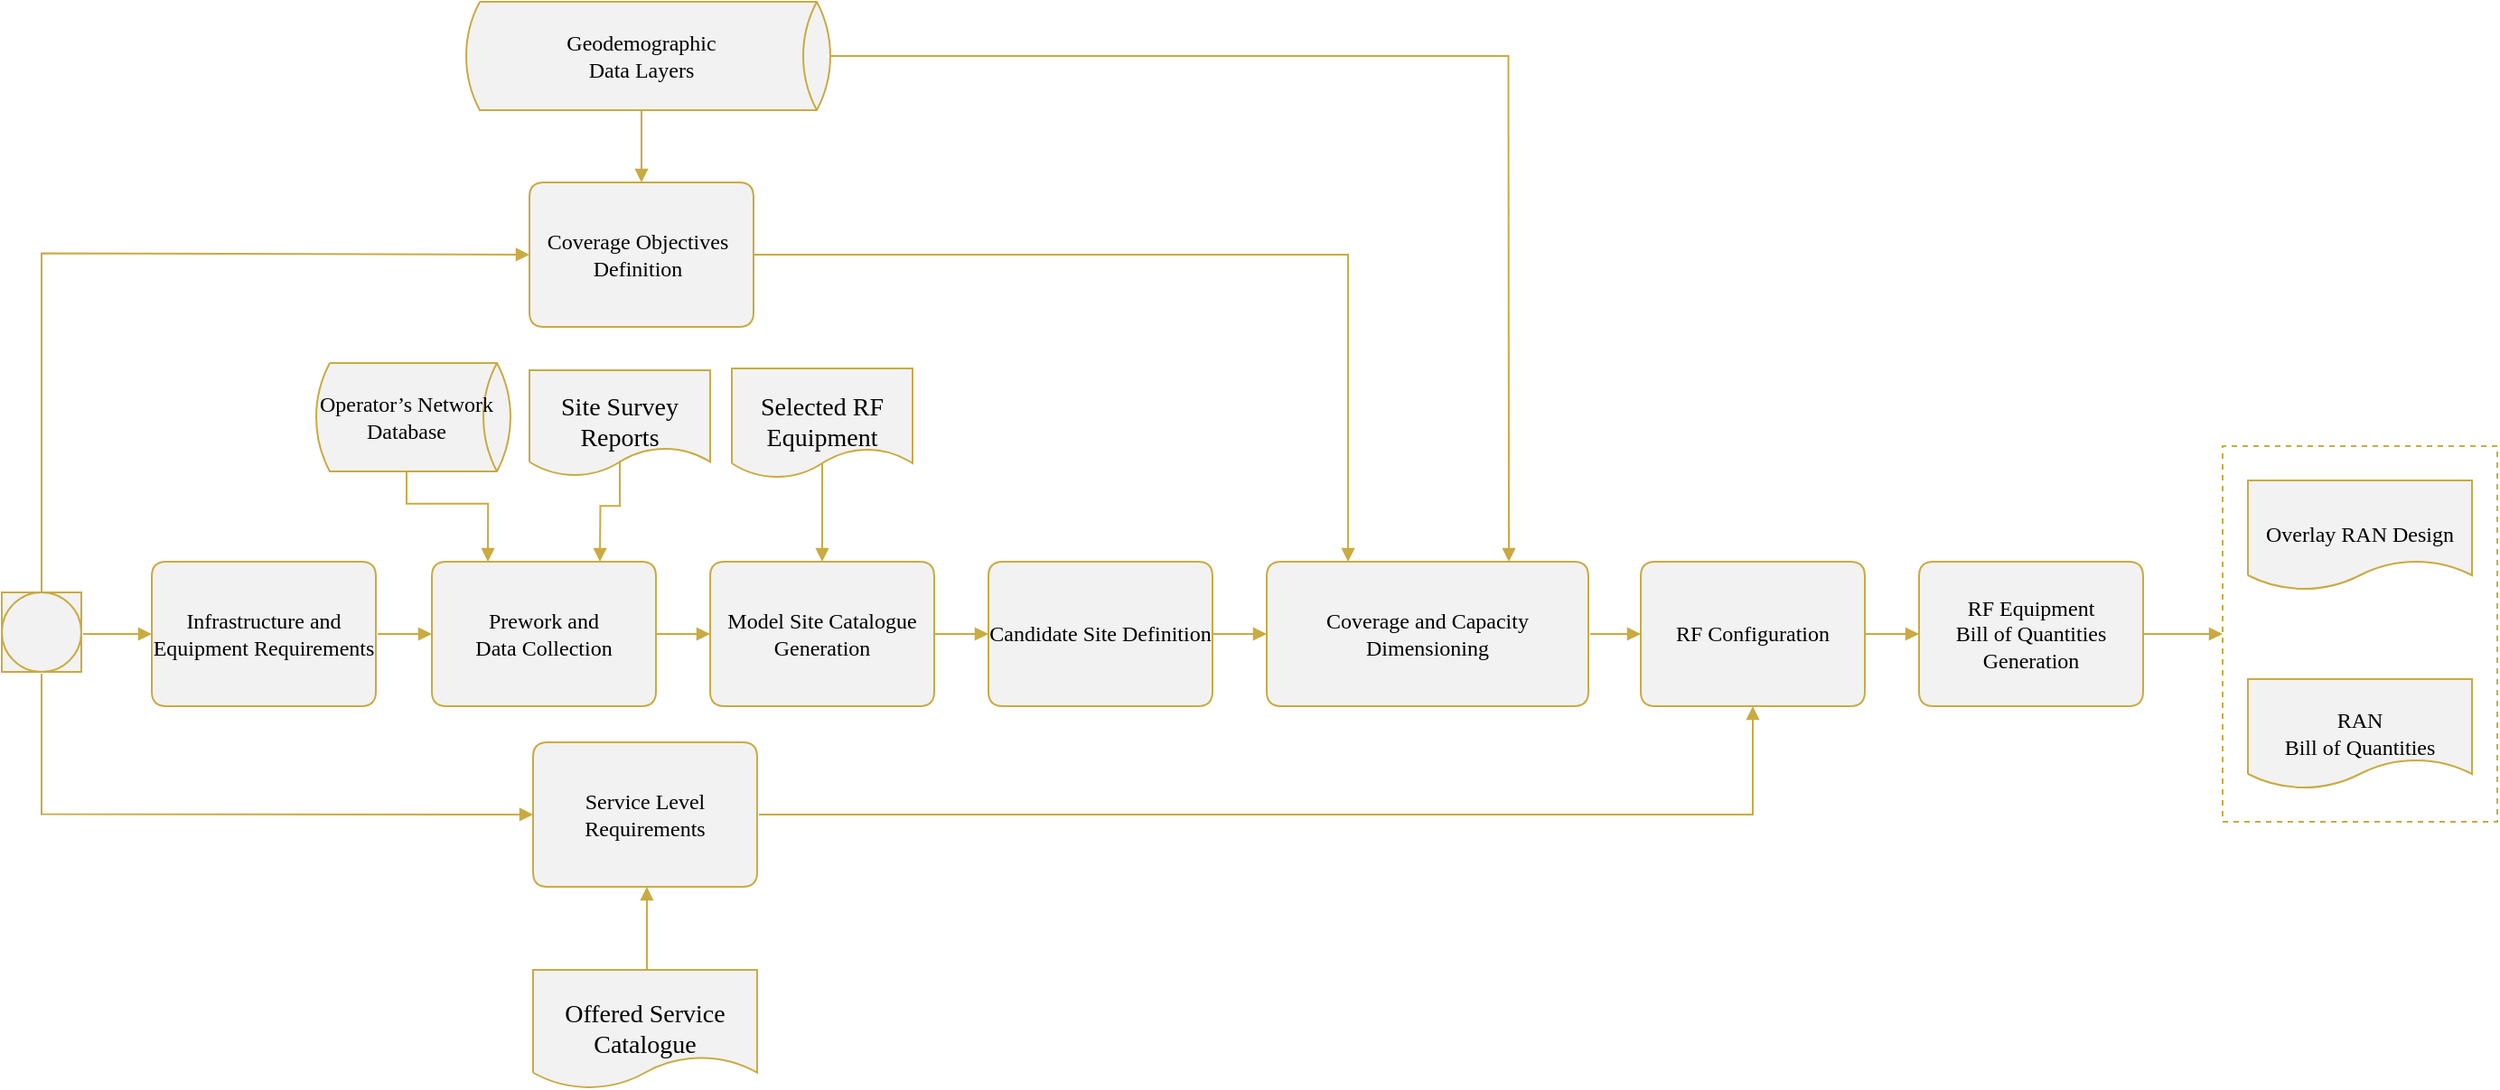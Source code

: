 <mxfile version="13.4.2" type="device"><diagram id="WgcROyJMNsUdeJs57pX5" name="Page-1"><mxGraphModel dx="1410" dy="890" grid="1" gridSize="10" guides="1" tooltips="1" connect="1" arrows="1" fold="1" page="1" pageScale="1" pageWidth="827" pageHeight="1169" math="0" shadow="0"><root><mxCell id="0"/><mxCell id="1" parent="0"/><mxCell id="naqRGSVnfgDursWJ2qcs-52" style="vsdxID=819;fillColor=#F2F2F2;gradientColor=none;strokeColor=#C9AB42;spacingTop=-1;spacingBottom=-1;spacingLeft=-1;spacingRight=-1;labelBackgroundColor=none;rounded=1;html=1;whiteSpace=wrap;" vertex="1" parent="1"><mxGeometry x="1437" y="560" width="124" height="80" as="geometry"/></mxCell><mxCell id="naqRGSVnfgDursWJ2qcs-53" style="vsdxID=820;fillColor=#F2F2F2;gradientColor=none;shape=stencil(nZFLDsIwDERP4y0KyQKxLuUCnCAihliEpEpL+ZyetANS6YJFs7JnXmxpTKZqvW2YtGq7nC58F9d5MjvSWqLnLF2pyNRkqlPKfM7pFh36xhZSq1Fhhz/rgdbK5uNBXgxts9r+PjAYck39sPwBVMF6foYp9HugQeIE/ZqL4D/oQnC2vhRjPAhOQkC6U38eZ5FwClO/AQ==);strokeColor=#C9AB42;spacingTop=-1;spacingBottom=-1;spacingLeft=-1;spacingRight=-1;labelBackgroundColor=none;rounded=1;html=1;whiteSpace=wrap;" vertex="1" parent="naqRGSVnfgDursWJ2qcs-52"><mxGeometry width="124" height="80" as="geometry"/></mxCell><mxCell id="naqRGSVnfgDursWJ2qcs-54" value="&lt;font style=&quot;font-size:12px;font-family:Verdana;color:#000000;direction:ltr;letter-spacing:0px;line-height:120%;opacity:1&quot;&gt;Service Level Requirements&lt;br/&gt;&lt;/font&gt;" style="text;vsdxID=819;fillColor=#F2F2F2;gradientColor=none;strokeColor=#C9AB42;spacingTop=-1;spacingBottom=-1;spacingLeft=-1;spacingRight=-1;labelBackgroundColor=none;rounded=1;html=1;whiteSpace=wrap;verticalAlign=middle;align=center;;html=1;" vertex="1" parent="naqRGSVnfgDursWJ2qcs-52"><mxGeometry y="40" width="124.16" as="geometry"/></mxCell><mxCell id="naqRGSVnfgDursWJ2qcs-55" style="vsdxID=865;fillColor=#F2F2F2;gradientColor=none;strokeColor=#C9AB42;spacingTop=-1;spacingBottom=-1;spacingLeft=-1;spacingRight=-1;labelBackgroundColor=none;rounded=1;html=1;whiteSpace=wrap;" vertex="1" parent="1"><mxGeometry x="1435" y="250" width="124" height="80" as="geometry"/></mxCell><mxCell id="naqRGSVnfgDursWJ2qcs-56" style="vsdxID=866;fillColor=#F2F2F2;gradientColor=none;shape=stencil(nZFLDsIwDERP4y0KyQKxLuUCnCAihliEpEpL+ZyetANS6YJFs7JnXmxpTKZqvW2YtGq7nC58F9d5MjvSWqLnLF2pyNRkqlPKfM7pFh36xhZSq1Fhhz/rgdbK5uNBXgxts9r+PjAYck39sPwBVMF6foYp9HugQeIE/ZqL4D/oQnC2vhRjPAhOQkC6U38eZ5FwClO/AQ==);strokeColor=#C9AB42;spacingTop=-1;spacingBottom=-1;spacingLeft=-1;spacingRight=-1;labelBackgroundColor=none;rounded=1;html=1;whiteSpace=wrap;" vertex="1" parent="naqRGSVnfgDursWJ2qcs-55"><mxGeometry width="124" height="80" as="geometry"/></mxCell><mxCell id="naqRGSVnfgDursWJ2qcs-57" value="&lt;font style=&quot;font-size:12px;font-family:Verdana;color:#000000;direction:ltr;letter-spacing:0px;line-height:120%;opacity:1&quot;&gt;Coverage Objectives Definition&lt;br/&gt;&lt;/font&gt;" style="text;vsdxID=865;fillColor=#F2F2F2;gradientColor=none;strokeColor=#C9AB42;spacingTop=-1;spacingBottom=-1;spacingLeft=-1;spacingRight=-1;labelBackgroundColor=none;rounded=1;html=1;whiteSpace=wrap;verticalAlign=middle;align=center;;html=1;" vertex="1" parent="naqRGSVnfgDursWJ2qcs-55"><mxGeometry x="-2.08" y="40" width="124.16" as="geometry"/></mxCell><mxCell id="naqRGSVnfgDursWJ2qcs-58" style="vsdxID=888;fillColor=#F2F2F2;gradientColor=none;strokeColor=#C9AB42;spacingTop=-1;spacingBottom=-1;spacingLeft=-1;spacingRight=-1;labelBackgroundColor=none;rounded=1;html=1;whiteSpace=wrap;" vertex="1" parent="1"><mxGeometry x="1535" y="460" width="124" height="80" as="geometry"/></mxCell><mxCell id="naqRGSVnfgDursWJ2qcs-59" style="vsdxID=889;fillColor=#F2F2F2;gradientColor=none;shape=stencil(nZFLDsIwDERP4y0KyQKxLuUCnCAihliEpEpL+ZyetANS6YJFs7JnXmxpTKZqvW2YtGq7nC58F9d5MjvSWqLnLF2pyNRkqlPKfM7pFh36xhZSq1Fhhz/rgdbK5uNBXgxts9r+PjAYck39sPwBVMF6foYp9HugQeIE/ZqL4D/oQnC2vhRjPAhOQkC6U38eZ5FwClO/AQ==);strokeColor=#C9AB42;spacingTop=-1;spacingBottom=-1;spacingLeft=-1;spacingRight=-1;labelBackgroundColor=none;rounded=1;html=1;whiteSpace=wrap;" vertex="1" parent="naqRGSVnfgDursWJ2qcs-58"><mxGeometry width="124" height="80" as="geometry"/></mxCell><mxCell id="naqRGSVnfgDursWJ2qcs-60" value="&lt;font style=&quot;font-size:12px;font-family:Verdana;color:#000000;direction:ltr;letter-spacing:0px;line-height:120%;opacity:1&quot;&gt;Model Site Catalogue Generation&lt;br/&gt;&lt;/font&gt;" style="text;vsdxID=888;fillColor=#F2F2F2;gradientColor=none;strokeColor=#C9AB42;spacingTop=-1;spacingBottom=-1;spacingLeft=-1;spacingRight=-1;labelBackgroundColor=none;rounded=1;html=1;whiteSpace=wrap;verticalAlign=middle;align=center;;html=1;" vertex="1" parent="naqRGSVnfgDursWJ2qcs-58"><mxGeometry y="40" width="124.16" as="geometry"/></mxCell><mxCell id="naqRGSVnfgDursWJ2qcs-61" style="vsdxID=957;fillColor=#F2F2F2;gradientColor=none;strokeColor=#C9AB42;spacingTop=-1;spacingBottom=-1;spacingLeft=-1;spacingRight=-1;labelBackgroundColor=none;rounded=0;html=1;whiteSpace=wrap;" vertex="1" parent="1"><mxGeometry x="1143" y="477" width="44" height="44" as="geometry"/></mxCell><mxCell id="naqRGSVnfgDursWJ2qcs-62" style="vsdxID=958;fillColor=#F2F2F2;gradientColor=none;shape=stencil(vVHLDsIgEPwajiQI6RfU+h8bu22JCGRB2/69kG1iazx58DazM/vIjjBtmiCi0CplCjecbZ8nYc5Ca+snJJsLEqYTph0C4Ujh4XvmEaqzont41gkL96naodXKrGF6YSfQtUi0OXXDVlqPfJNP6usotUhYbJIUMmQb/GGrAxpRljVycDBuc1hKM2LclX8/7H9nFfB+82Cd45T2+mcspcSRmu4F);strokeColor=#C9AB42;spacingTop=-1;spacingBottom=-1;spacingLeft=-1;spacingRight=-1;labelBackgroundColor=none;rounded=0;html=1;whiteSpace=wrap;" vertex="1" parent="naqRGSVnfgDursWJ2qcs-61"><mxGeometry width="44" height="44" as="geometry"/></mxCell><mxCell id="naqRGSVnfgDursWJ2qcs-63" style="vsdxID=975;fillColor=#F2F2F2;gradientColor=none;strokeColor=#C9AB42;spacingTop=-1;spacingBottom=-1;spacingLeft=-1;spacingRight=-1;labelBackgroundColor=none;rounded=1;html=1;whiteSpace=wrap;" vertex="1" parent="1"><mxGeometry x="2050" y="460" width="124" height="80" as="geometry"/></mxCell><mxCell id="naqRGSVnfgDursWJ2qcs-64" style="vsdxID=976;fillColor=#F2F2F2;gradientColor=none;shape=stencil(nZFLDsIwDERP4y0KyQKxLuUCnCAihliEpEpL+ZyetANS6YJFs7JnXmxpTKZqvW2YtGq7nC58F9d5MjvSWqLnLF2pyNRkqlPKfM7pFh36xhZSq1Fhhz/rgdbK5uNBXgxts9r+PjAYck39sPwBVMF6foYp9HugQeIE/ZqL4D/oQnC2vhRjPAhOQkC6U38eZ5FwClO/AQ==);strokeColor=#C9AB42;spacingTop=-1;spacingBottom=-1;spacingLeft=-1;spacingRight=-1;labelBackgroundColor=none;rounded=1;html=1;whiteSpace=wrap;" vertex="1" parent="naqRGSVnfgDursWJ2qcs-63"><mxGeometry width="124" height="80" as="geometry"/></mxCell><mxCell id="naqRGSVnfgDursWJ2qcs-65" value="&lt;font style=&quot;font-size:12px;font-family:Verdana;color:#000000;direction:ltr;letter-spacing:0px;line-height:120%;opacity:1&quot;&gt;RF Configuration&lt;br/&gt;&lt;/font&gt;" style="text;vsdxID=975;fillColor=#F2F2F2;gradientColor=none;strokeColor=#C9AB42;spacingTop=-1;spacingBottom=-1;spacingLeft=-1;spacingRight=-1;labelBackgroundColor=none;rounded=1;html=1;whiteSpace=wrap;verticalAlign=middle;align=center;;html=1;" vertex="1" parent="naqRGSVnfgDursWJ2qcs-63"><mxGeometry y="40" width="124.16" as="geometry"/></mxCell><mxCell id="naqRGSVnfgDursWJ2qcs-66" value="&lt;font style=&quot;font-size:12px;font-family:Verdana;color:#000000;direction:ltr;letter-spacing:0px;line-height:120%;opacity:1&quot;&gt;Geodemographic &lt;br/&gt;Data Layers&lt;br/&gt;&lt;/font&gt;" style="verticalAlign=middle;align=center;vsdxID=1000;fillColor=#F2F2F2;gradientColor=none;shape=stencil(1VNLEoIwDD1NlzClVcS1nwt4go4E6FgpU6qCp7eQgQG0SxZ2lby8JnlpSvihLkQFhNHaGn2Dl0xtQfiRMCbLAoy0ziL8RPgh0wZyox9lin4lHJPRHoEU70Qdm1Fhrhf5BsR24X5+kINJ7vrZFW+QysMkxmiLAO29M3KVLCfciFI/1TXQtTakZWHCkWza4XYcsi1inoSj3wSikXVgtBVW6nJajiphcghcuSBTIp+F6hdANYEjv5Yv3UNtr5zNDznxTI5nlquocUa/DbgnUilcpjG+wqr83fNT78AWw3LG8qs5CL8pP30A);strokeColor=#C9AB42;spacingTop=-1;spacingBottom=-1;spacingLeft=-1;spacingRight=-1;labelBackgroundColor=none;rounded=1;html=1;whiteSpace=wrap;" vertex="1" parent="1"><mxGeometry x="1400" y="150" width="194" height="60" as="geometry"/></mxCell><mxCell id="naqRGSVnfgDursWJ2qcs-67" style="vsdxID=1003;fillColor=#F2F2F2;gradientColor=none;strokeColor=#C9AB42;spacingTop=-1;spacingBottom=-1;spacingLeft=-1;spacingRight=-1;labelBackgroundColor=none;rounded=1;html=1;whiteSpace=wrap;" vertex="1" parent="1"><mxGeometry x="2204" y="460" width="124" height="80" as="geometry"/></mxCell><mxCell id="naqRGSVnfgDursWJ2qcs-68" style="vsdxID=1004;fillColor=#F2F2F2;gradientColor=none;shape=stencil(nZFLDsIwDERP4y0KyQKxLuUCnCAihliEpEpL+ZyetANS6YJFs7JnXmxpTKZqvW2YtGq7nC58F9d5MjvSWqLnLF2pyNRkqlPKfM7pFh36xhZSq1Fhhz/rgdbK5uNBXgxts9r+PjAYck39sPwBVMF6foYp9HugQeIE/ZqL4D/oQnC2vhRjPAhOQkC6U38eZ5FwClO/AQ==);strokeColor=#C9AB42;spacingTop=-1;spacingBottom=-1;spacingLeft=-1;spacingRight=-1;labelBackgroundColor=none;rounded=1;html=1;whiteSpace=wrap;" vertex="1" parent="naqRGSVnfgDursWJ2qcs-67"><mxGeometry width="124" height="80" as="geometry"/></mxCell><mxCell id="naqRGSVnfgDursWJ2qcs-69" value="&lt;font style=&quot;font-size:12px;font-family:Verdana;color:#000000;direction:ltr;letter-spacing:0px;line-height:120%;opacity:1&quot;&gt;RF Equipment &lt;br/&gt;Bill of Quantities Generation&lt;br/&gt;&lt;/font&gt;" style="text;vsdxID=1003;fillColor=#F2F2F2;gradientColor=none;strokeColor=#C9AB42;spacingTop=-1;spacingBottom=-1;spacingLeft=-1;spacingRight=-1;labelBackgroundColor=none;rounded=1;html=1;whiteSpace=wrap;verticalAlign=middle;align=center;;html=1;" vertex="1" parent="naqRGSVnfgDursWJ2qcs-67"><mxGeometry y="40" width="124.16" as="geometry"/></mxCell><mxCell id="naqRGSVnfgDursWJ2qcs-70" value="&lt;font style=&quot;font-size:14px;font-family:Verdana;color:#000000;direction:ltr;letter-spacing:0px;line-height:120%;opacity:1&quot;&gt;Offered Service Catalogue&lt;br/&gt;&lt;/font&gt;" style="verticalAlign=middle;align=center;vsdxID=1030;fillColor=#F2F2F2;gradientColor=none;shape=stencil(tZJNDoIwEIVP0yWktCKyVryAJ2hkgMZKSVsFPb2FwQQwbEjsavrmm7/kEX60lWiAMGqd0TdoZe4qwk+EMVlXYKTzEeEZ4cdCGyiNftQ5/hvhSUYHBXKsiXqaUWGuF/kG1JIwnT9ksMldP/vhHaIUUy/8HZIwHoQzskrWqyxdByO6GV1u4O/qLx7pOAopQ96MBWkS7vYofaGVjrQLRCdtYLQTTup6dpQSpoTATwsKJcpZyrYAzY+8fb8/rxdN1/PBYBq0k1QKPTfNL03mJTQozz4=);strokeColor=#C9AB42;spacingTop=-1;spacingBottom=-1;spacingLeft=-1;spacingRight=-1;labelBackgroundColor=none;rounded=1;html=1;whiteSpace=wrap;" vertex="1" parent="1"><mxGeometry x="1437" y="686" width="124" height="65" as="geometry"/></mxCell><mxCell id="naqRGSVnfgDursWJ2qcs-71" value="&lt;font style=&quot;font-size:14px;font-family:Verdana;color:#000000;direction:ltr;letter-spacing:0px;line-height:120%;opacity:1&quot;&gt;Selected RF Equipment&lt;br/&gt;&lt;/font&gt;" style="verticalAlign=middle;align=center;vsdxID=1032;fillColor=#F2F2F2;gradientColor=none;shape=stencil(tZJNDoIwEIVP0yWktCC6RryAJ2hkgMZKSVsFPb2FYQEYNiR2NX3zzV/yCM9sLVogjFpn9B06Wbia8DNhTDY1GOl8RHhOeFZqA5XRz6bAfys8yeioQIE10UAzKsztKj+AWhqelg8ZbPLQr2F4jyjF1Bt/xzRMRuGCrJLNJku3wYjuRtcb+LuGiyc6TsKYIW+mgjQJD9N9E5RsdKR9IHppA6OdcFI3i6OUMBUEflpQKlEtUrYDaH/k/fv9eb1ovp4PRtOgnaRS6Ll5fm0yL6FBef4F);strokeColor=#C9AB42;spacingTop=-1;spacingBottom=-1;spacingLeft=-1;spacingRight=-1;labelBackgroundColor=none;rounded=1;html=1;whiteSpace=wrap;" vertex="1" parent="1"><mxGeometry x="1547" y="353" width="100" height="60" as="geometry"/></mxCell><mxCell id="naqRGSVnfgDursWJ2qcs-72" style="vsdxID=1040;fillColor=#F2F2F2;gradientColor=none;strokeColor=#C9AB42;spacingTop=-1;spacingBottom=-1;spacingLeft=-1;spacingRight=-1;labelBackgroundColor=none;rounded=1;html=1;whiteSpace=wrap;" vertex="1" parent="1"><mxGeometry x="1226" y="460" width="124" height="80" as="geometry"/></mxCell><mxCell id="naqRGSVnfgDursWJ2qcs-73" style="vsdxID=1041;fillColor=#F2F2F2;gradientColor=none;shape=stencil(nZFLDsIwDERP4y0KyQKxLuUCnCAihliEpEpL+ZyetANS6YJFs7JnXmxpTKZqvW2YtGq7nC58F9d5MjvSWqLnLF2pyNRkqlPKfM7pFh36xhZSq1Fhhz/rgdbK5uNBXgxts9r+PjAYck39sPwBVMF6foYp9HugQeIE/ZqL4D/oQnC2vhRjPAhOQkC6U38eZ5FwClO/AQ==);strokeColor=#C9AB42;spacingTop=-1;spacingBottom=-1;spacingLeft=-1;spacingRight=-1;labelBackgroundColor=none;rounded=1;html=1;whiteSpace=wrap;" vertex="1" parent="naqRGSVnfgDursWJ2qcs-72"><mxGeometry width="124" height="80" as="geometry"/></mxCell><mxCell id="naqRGSVnfgDursWJ2qcs-74" value="&lt;font style=&quot;font-size:12px;font-family:Verdana;color:#000000;direction:ltr;letter-spacing:0px;line-height:120%;opacity:1&quot;&gt;Infrastructure and Equipment Requirements&lt;br/&gt;&lt;/font&gt;" style="text;vsdxID=1040;fillColor=#F2F2F2;gradientColor=none;strokeColor=#C9AB42;spacingTop=-1;spacingBottom=-1;spacingLeft=-1;spacingRight=-1;labelBackgroundColor=none;rounded=1;html=1;whiteSpace=wrap;verticalAlign=middle;align=center;;html=1;" vertex="1" parent="naqRGSVnfgDursWJ2qcs-72"><mxGeometry y="40" width="124.16" as="geometry"/></mxCell><mxCell id="naqRGSVnfgDursWJ2qcs-75" style="vsdxID=1063;fillColor=#F2F2F2;gradientColor=none;strokeColor=#C9AB42;spacingTop=-1;spacingBottom=-1;spacingLeft=-1;spacingRight=-1;labelBackgroundColor=none;rounded=1;html=1;whiteSpace=wrap;" vertex="1" parent="1"><mxGeometry x="1381" y="460" width="124" height="80" as="geometry"/></mxCell><mxCell id="naqRGSVnfgDursWJ2qcs-76" style="vsdxID=1064;fillColor=#F2F2F2;gradientColor=none;shape=stencil(nZFLDsIwDERP4y0KyQKxLuUCnCAihliEpEpL+ZyetANS6YJFs7JnXmxpTKZqvW2YtGq7nC58F9d5MjvSWqLnLF2pyNRkqlPKfM7pFh36xhZSq1Fhhz/rgdbK5uNBXgxts9r+PjAYck39sPwBVMF6foYp9HugQeIE/ZqL4D/oQnC2vhRjPAhOQkC6U38eZ5FwClO/AQ==);strokeColor=#C9AB42;spacingTop=-1;spacingBottom=-1;spacingLeft=-1;spacingRight=-1;labelBackgroundColor=none;rounded=1;html=1;whiteSpace=wrap;" vertex="1" parent="naqRGSVnfgDursWJ2qcs-75"><mxGeometry width="124" height="80" as="geometry"/></mxCell><mxCell id="naqRGSVnfgDursWJ2qcs-77" value="&lt;font style=&quot;font-size:12px;font-family:Verdana;color:#000000;direction:ltr;letter-spacing:0px;line-height:120%;opacity:1&quot;&gt;Prework and &lt;br/&gt;Data Collection&lt;br/&gt;&lt;/font&gt;" style="text;vsdxID=1063;fillColor=#F2F2F2;gradientColor=none;strokeColor=#C9AB42;spacingTop=-1;spacingBottom=-1;spacingLeft=-1;spacingRight=-1;labelBackgroundColor=none;rounded=1;html=1;whiteSpace=wrap;verticalAlign=middle;align=center;;html=1;" vertex="1" parent="naqRGSVnfgDursWJ2qcs-75"><mxGeometry y="40" width="124.16" as="geometry"/></mxCell><mxCell id="naqRGSVnfgDursWJ2qcs-78" value="&lt;font style=&quot;font-size:12px;font-family:Verdana;color:#000000;direction:ltr;letter-spacing:0px;line-height:120%;opacity:1&quot;&gt;Operator’s Network Database&lt;br/&gt;&lt;/font&gt;" style="verticalAlign=middle;align=center;vsdxID=1086;fillColor=#F2F2F2;gradientColor=none;shape=stencil(1VNBDoIwEHxNj5DSRohn1A/4gkYWaKyUlCrg6y0sECBy8MBBTruz053OsiU8rnJRAmG0skbfoZaJzQk/EcZkkYOR1kWEnwmPU20gM/pZJJiXwjEZ7RFI8EzQsRkV5naVb0As8o/LDznY5KFfnXgzUg9YbDGnfXZBqpLFjBpQuk11+t3NBmrI/Wjoa9rxdOizAdtoOOWNJxpZeUZbYaUu5nJUCZOB5+S8VIlsUapqgHIGB9te1rZH6Z/chAs33ye5ixcX9KuASyKVwk2a6jvsyd/9fLo5sNWwXLB+Zw7CN8rPHw==);strokeColor=#C9AB42;spacingTop=-1;spacingBottom=-1;spacingLeft=-1;spacingRight=-1;labelBackgroundColor=none;rounded=1;html=1;whiteSpace=wrap;" vertex="1" parent="1"><mxGeometry x="1317" y="350" width="100" height="60" as="geometry"/></mxCell><mxCell id="naqRGSVnfgDursWJ2qcs-79" value="&lt;font style=&quot;font-size:14px;font-family:Verdana;color:#000000;direction:ltr;letter-spacing:0px;line-height:120%;opacity:1&quot;&gt;Site Survey Reports&lt;br/&gt;&lt;/font&gt;" style="verticalAlign=middle;align=center;vsdxID=1088;fillColor=#F2F2F2;gradientColor=none;shape=stencil(tZJNDoIwEIVP0yWktCK4VryAJ2hkgMZKSVsFPb2FwQQwbEjsavrmm7/kEX60lWiAMGqd0TdoZe4qwk+EMVlXYKTzEeEZ4cdCGyiNftQ5/hvhSUYHBXKsiXqaUWGuF/kG1JLwMH/IYJO7fvbDO0Qppl74S5MwHoQzskrWqyxdByO6GV1u4O/qLx7p3T6MU+TNt2CsH4l4pR3tAtFJGxjthJO6nl2khCkh8KOCQolylrItQPMjb1zuz7tF0918MNgFjSSVQrdN80t7eQmtybMP);strokeColor=#C9AB42;spacingTop=-1;spacingBottom=-1;spacingLeft=-1;spacingRight=-1;labelBackgroundColor=none;rounded=1;html=1;whiteSpace=wrap;" vertex="1" parent="1"><mxGeometry x="1435" y="354" width="100" height="58" as="geometry"/></mxCell><mxCell id="naqRGSVnfgDursWJ2qcs-80" style="vsdxID=1094;fillColor=#F2F2F2;gradientColor=none;strokeColor=#C9AB42;spacingTop=-1;spacingBottom=-1;spacingLeft=-1;spacingRight=-1;labelBackgroundColor=none;rounded=1;html=1;whiteSpace=wrap;" vertex="1" parent="1"><mxGeometry x="1689" y="460" width="124" height="80" as="geometry"/></mxCell><mxCell id="naqRGSVnfgDursWJ2qcs-81" style="vsdxID=1095;fillColor=#F2F2F2;gradientColor=none;shape=stencil(nZFLDsIwDERP4y0KyQKxLuUCnCAihliEpEpL+ZyetANS6YJFs7JnXmxpTKZqvW2YtGq7nC58F9d5MjvSWqLnLF2pyNRkqlPKfM7pFh36xhZSq1Fhhz/rgdbK5uNBXgxts9r+PjAYck39sPwBVMF6foYp9HugQeIE/ZqL4D/oQnC2vhRjPAhOQkC6U38eZ5FwClO/AQ==);strokeColor=#C9AB42;spacingTop=-1;spacingBottom=-1;spacingLeft=-1;spacingRight=-1;labelBackgroundColor=none;rounded=1;html=1;whiteSpace=wrap;" vertex="1" parent="naqRGSVnfgDursWJ2qcs-80"><mxGeometry width="124" height="80" as="geometry"/></mxCell><mxCell id="naqRGSVnfgDursWJ2qcs-82" value="&lt;font style=&quot;font-size:12px;font-family:Verdana;color:#000000;direction:ltr;letter-spacing:0px;line-height:120%;opacity:1&quot;&gt;Candidate Site Definition&lt;br/&gt;&lt;/font&gt;" style="text;vsdxID=1094;fillColor=#F2F2F2;gradientColor=none;strokeColor=#C9AB42;spacingTop=-1;spacingBottom=-1;spacingLeft=-1;spacingRight=-1;labelBackgroundColor=none;rounded=1;html=1;whiteSpace=wrap;verticalAlign=middle;align=center;;html=1;" vertex="1" parent="naqRGSVnfgDursWJ2qcs-80"><mxGeometry y="40" width="124.16" as="geometry"/></mxCell><mxCell id="naqRGSVnfgDursWJ2qcs-83" style="vsdxID=1121;fillColor=none;gradientColor=none;shape=stencil(nZBLDoAgDERP0z3SIyjew0SURgSD+Lu9kMZoXLhwN9O+tukAlrNpJg1SzDH4QW/URgNYgZTkjA4UkwJUgGXng+6DX1zLfmoymdXo17xh5zmRJ6Q42BWCfc2oJfdAr+Yv+AP9Cb7OJ3H/2JG1HNGz/84klThPVCc=);dashed=1;labelBackgroundColor=none;rounded=0;html=1;whiteSpace=wrap;strokeColor=#C9AB42;" vertex="1" parent="1"><mxGeometry x="2372" y="396" width="152" height="208" as="geometry"/></mxCell><mxCell id="naqRGSVnfgDursWJ2qcs-84" value="&lt;font style=&quot;font-size:12px;font-family:Verdana;color:#000000;direction:ltr;letter-spacing:0px;line-height:120%;opacity:1&quot;&gt;Overlay RAN Design&lt;br/&gt;&lt;/font&gt;" style="verticalAlign=middle;align=center;vsdxID=1122;fillColor=#F2F2F2;gradientColor=none;shape=stencil(tZJLDoIwEIZP0yWkDwm6Rr2AJ2hkgMZKSVsFPb2FwQQwbEjsavrPN6/kJyJzlWyAcOq8NTdoVe4rIo6Ec1VXYJUPEREnIrLCWCitedQ5/hsZSE4HBXKsYT3NqbTXi3oDaml8mD9ksMndPPvhHaIUUy/87dM4GYQzslrVqyxdBxndjC43CHf1F490sotTTFM7FjAmYoHSF1rpSLtIdspF1njplalnR2lpS4jCtKjQspylXAvQ/Mjb9/vzemy6XggG06CdlNbouWl+abIgoUHF6QM=);strokeColor=#C9AB42;spacingTop=-1;spacingBottom=-1;spacingLeft=-1;spacingRight=-1;labelBackgroundColor=none;rounded=1;html=1;whiteSpace=wrap;" vertex="1" parent="1"><mxGeometry x="2386" y="415" width="124" height="60" as="geometry"/></mxCell><mxCell id="naqRGSVnfgDursWJ2qcs-85" value="&lt;font style=&quot;font-size:12px;font-family:Verdana;color:#000000;direction:ltr;letter-spacing:0px;line-height:120%;opacity:1&quot;&gt;RAN &lt;br/&gt;Bill of Quantities&lt;br/&gt;&lt;/font&gt;" style="verticalAlign=middle;align=center;vsdxID=1123;fillColor=#F2F2F2;gradientColor=none;shape=stencil(tZJLDoIwEIZP0yWkDwm6Rr2AJ2hkgMZKSVsFPb2FwQQwbEjsavrPN6/kJyJzlWyAcOq8NTdoVe4rIo6Ec1VXYJUPEREnIrLCWCitedQ5/hsZSE4HBXKsYT3NqbTXi3oDaml8mD9ksMndPPvhHaIUUy/87dM4GYQzslrVqyxdBxndjC43CHf1F490sotTTFM7FjAmYoHSF1rpSLtIdspF1njplalnR2lpS4jCtKjQspylXAvQ/Mjb9/vzemy6XggG06CdlNbouWl+abIgoUHF6QM=);strokeColor=#C9AB42;spacingTop=-1;spacingBottom=-1;spacingLeft=-1;spacingRight=-1;labelBackgroundColor=none;rounded=1;html=1;whiteSpace=wrap;" vertex="1" parent="1"><mxGeometry x="2386" y="525" width="124" height="60" as="geometry"/></mxCell><mxCell id="naqRGSVnfgDursWJ2qcs-86" style="vsdxID=1126;fillColor=#F2F2F2;gradientColor=none;strokeColor=#C9AB42;spacingTop=-1;spacingBottom=-1;spacingLeft=-1;spacingRight=-1;labelBackgroundColor=none;rounded=1;html=1;whiteSpace=wrap;" vertex="1" parent="1"><mxGeometry x="1843" y="460" width="178" height="80" as="geometry"/></mxCell><mxCell id="naqRGSVnfgDursWJ2qcs-87" style="vsdxID=1127;fillColor=#F2F2F2;gradientColor=none;shape=stencil(nZFLDsIwDERP4y0KyQKxLuUCnCAihliEpEpL+ZyetANS6YJFs7JnXmxpTKZqvW2YtGq7nC58F9d5MjvSWqLnLF2pyNRkqlPKfM7pFh36xhZSq1Fhhz/rgdbK5uNBXgxts9r+PjAYck39sPwBVMF6foYp9HugQeIE/ZqL4D/oQnC2vhRjPAhOQkC6U38eZ5FwClO/AQ==);strokeColor=#C9AB42;spacingTop=-1;spacingBottom=-1;spacingLeft=-1;spacingRight=-1;labelBackgroundColor=none;rounded=1;html=1;whiteSpace=wrap;" vertex="1" parent="naqRGSVnfgDursWJ2qcs-86"><mxGeometry width="178" height="80" as="geometry"/></mxCell><mxCell id="naqRGSVnfgDursWJ2qcs-88" value="&lt;font style=&quot;font-size:12px;font-family:Verdana;color:#000000;direction:ltr;letter-spacing:0px;line-height:120%;opacity:1&quot;&gt;Coverage and Capacity Dimensioning&lt;br/&gt;&lt;/font&gt;" style="text;vsdxID=1126;fillColor=#F2F2F2;gradientColor=none;strokeColor=#C9AB42;spacingTop=-1;spacingBottom=-1;spacingLeft=-1;spacingRight=-1;labelBackgroundColor=none;rounded=1;html=1;whiteSpace=wrap;verticalAlign=middle;align=center;;html=1;" vertex="1" parent="naqRGSVnfgDursWJ2qcs-86"><mxGeometry y="40" width="178.42" as="geometry"/></mxCell><mxCell id="naqRGSVnfgDursWJ2qcs-89" style="vsdxID=1150;edgeStyle=none;startArrow=none;endArrow=block;startSize=5;endSize=5;strokeColor=#C9AB42;spacingTop=0;spacingBottom=0;spacingLeft=0;spacingRight=0;verticalAlign=middle;html=1;labelBackgroundColor=#ffffff;rounded=0;exitX=1.036;exitY=0.5;exitDx=0;exitDy=0;exitPerimeter=0;entryX=0.753;entryY=0;entryDx=0;entryDy=0;entryPerimeter=0;fillColor=#F2F2F2;" edge="1" parent="1" source="naqRGSVnfgDursWJ2qcs-66" target="naqRGSVnfgDursWJ2qcs-86"><mxGeometry relative="1" as="geometry"><mxPoint x="-1" as="offset"/><Array as="points"><mxPoint x="1976.74" y="180"/></Array></mxGeometry></mxCell><mxCell id="naqRGSVnfgDursWJ2qcs-90" style="vsdxID=1149;edgeStyle=none;startArrow=none;endArrow=block;startSize=5;endSize=5;strokeColor=#C9AB42;spacingTop=0;spacingBottom=0;spacingLeft=0;spacingRight=0;verticalAlign=middle;html=1;labelBackgroundColor=#ffffff;rounded=0;exitX=1;exitY=0.5;exitDx=0;exitDy=0;exitPerimeter=0;entryX=0;entryY=0.5;entryDx=0;entryDy=0;entryPerimeter=0;fillColor=#F2F2F2;" edge="1" parent="1" source="naqRGSVnfgDursWJ2qcs-80" target="naqRGSVnfgDursWJ2qcs-86"><mxGeometry relative="1" as="geometry"><mxPoint as="offset"/><Array as="points"/></mxGeometry></mxCell><mxCell id="naqRGSVnfgDursWJ2qcs-91" style="vsdxID=1124;edgeStyle=none;startArrow=none;endArrow=block;startSize=5;endSize=5;strokeColor=#C9AB42;spacingTop=0;spacingBottom=0;spacingLeft=0;spacingRight=0;verticalAlign=middle;html=1;labelBackgroundColor=#ffffff;rounded=0;exitX=1;exitY=0.5;exitDx=0;exitDy=0;exitPerimeter=0;entryX=0;entryY=0.5;entryDx=0;entryDy=0;entryPerimeter=0;fillColor=#F2F2F2;" edge="1" parent="1" source="naqRGSVnfgDursWJ2qcs-67" target="naqRGSVnfgDursWJ2qcs-83"><mxGeometry relative="1" as="geometry"><mxPoint x="-1" as="offset"/><Array as="points"/></mxGeometry></mxCell><mxCell id="naqRGSVnfgDursWJ2qcs-92" style="vsdxID=1120;edgeStyle=none;startArrow=none;endArrow=block;startSize=5;endSize=5;strokeColor=#C9AB42;spacingTop=0;spacingBottom=0;spacingLeft=0;spacingRight=0;verticalAlign=middle;html=1;labelBackgroundColor=#ffffff;rounded=0;exitX=1;exitY=0.5;exitDx=0;exitDy=0;exitPerimeter=0;entryX=0;entryY=0.5;entryDx=0;entryDy=0;entryPerimeter=0;fillColor=#F2F2F2;" edge="1" parent="1" source="naqRGSVnfgDursWJ2qcs-63" target="naqRGSVnfgDursWJ2qcs-67"><mxGeometry relative="1" as="geometry"><mxPoint as="offset"/><Array as="points"/></mxGeometry></mxCell><mxCell id="naqRGSVnfgDursWJ2qcs-93" style="vsdxID=1119;edgeStyle=none;startArrow=none;endArrow=block;startSize=5;endSize=5;strokeColor=#C9AB42;spacingTop=0;spacingBottom=0;spacingLeft=0;spacingRight=0;verticalAlign=middle;html=1;labelBackgroundColor=#ffffff;rounded=0;exitX=1;exitY=0.5;exitDx=0;exitDy=0;exitPerimeter=0;entryX=0.253;entryY=0;entryDx=0;entryDy=0;entryPerimeter=0;fillColor=#F2F2F2;" edge="1" parent="1" source="naqRGSVnfgDursWJ2qcs-55" target="naqRGSVnfgDursWJ2qcs-86"><mxGeometry relative="1" as="geometry"><mxPoint x="-1" as="offset"/><Array as="points"><mxPoint x="1888.03" y="290"/></Array></mxGeometry></mxCell><mxCell id="naqRGSVnfgDursWJ2qcs-94" style="vsdxID=1118;edgeStyle=none;startArrow=none;endArrow=block;startSize=5;endSize=5;strokeColor=#C9AB42;spacingTop=0;spacingBottom=0;spacingLeft=0;spacingRight=0;verticalAlign=middle;html=1;labelBackgroundColor=#ffffff;rounded=0;exitX=1.006;exitY=0.5;exitDx=0;exitDy=0;exitPerimeter=0;entryX=0;entryY=0.5;entryDx=0;entryDy=0;entryPerimeter=0;fillColor=#F2F2F2;" edge="1" parent="1" source="naqRGSVnfgDursWJ2qcs-86" target="naqRGSVnfgDursWJ2qcs-63"><mxGeometry relative="1" as="geometry"><mxPoint as="offset"/><Array as="points"/></mxGeometry></mxCell><mxCell id="naqRGSVnfgDursWJ2qcs-95" style="vsdxID=1117;edgeStyle=none;startArrow=none;endArrow=block;startSize=5;endSize=5;strokeColor=#C9AB42;spacingTop=0;spacingBottom=0;spacingLeft=0;spacingRight=0;verticalAlign=middle;html=1;labelBackgroundColor=#ffffff;rounded=0;exitX=1;exitY=0.5;exitDx=0;exitDy=0;exitPerimeter=0;entryX=0;entryY=0.5;entryDx=0;entryDy=0;entryPerimeter=0;fillColor=#F2F2F2;" edge="1" parent="1" source="naqRGSVnfgDursWJ2qcs-58" target="naqRGSVnfgDursWJ2qcs-80"><mxGeometry relative="1" as="geometry"><mxPoint as="offset"/><Array as="points"/></mxGeometry></mxCell><mxCell id="naqRGSVnfgDursWJ2qcs-96" style="vsdxID=1093;edgeStyle=none;startArrow=none;endArrow=block;startSize=5;endSize=5;strokeColor=#C9AB42;spacingTop=0;spacingBottom=0;spacingLeft=0;spacingRight=0;verticalAlign=middle;html=1;labelBackgroundColor=#ffffff;rounded=0;exitX=1;exitY=0.5;exitDx=0;exitDy=0;exitPerimeter=0;entryX=0;entryY=0.5;entryDx=0;entryDy=0;entryPerimeter=0;fillColor=#F2F2F2;" edge="1" parent="1" source="naqRGSVnfgDursWJ2qcs-75" target="naqRGSVnfgDursWJ2qcs-58"><mxGeometry relative="1" as="geometry"><mxPoint as="offset"/><Array as="points"/></mxGeometry></mxCell><mxCell id="naqRGSVnfgDursWJ2qcs-97" style="vsdxID=1092;edgeStyle=none;startArrow=none;endArrow=block;startSize=5;endSize=5;strokeColor=#C9AB42;spacingTop=0;spacingBottom=0;spacingLeft=0;spacingRight=0;verticalAlign=middle;html=1;labelBackgroundColor=#ffffff;rounded=0;exitX=1.008;exitY=0.5;exitDx=0;exitDy=0;exitPerimeter=0;entryX=0;entryY=0.5;entryDx=0;entryDy=0;entryPerimeter=0;fillColor=#F2F2F2;" edge="1" parent="1" source="naqRGSVnfgDursWJ2qcs-72" target="naqRGSVnfgDursWJ2qcs-75"><mxGeometry relative="1" as="geometry"><mxPoint as="offset"/><Array as="points"/></mxGeometry></mxCell><mxCell id="naqRGSVnfgDursWJ2qcs-98" style="vsdxID=1091;edgeStyle=none;startArrow=none;endArrow=block;startSize=5;endSize=5;strokeColor=#C9AB42;spacingTop=0;spacingBottom=0;spacingLeft=0;spacingRight=0;verticalAlign=middle;html=1;labelBackgroundColor=#ffffff;rounded=0;exitX=1.023;exitY=0.523;exitDx=0;exitDy=0;exitPerimeter=0;entryX=0;entryY=0.5;entryDx=0;entryDy=0;entryPerimeter=0;fillColor=#F2F2F2;" edge="1" parent="1" source="naqRGSVnfgDursWJ2qcs-61" target="naqRGSVnfgDursWJ2qcs-72"><mxGeometry relative="1" as="geometry"><mxPoint as="offset"/><Array as="points"/></mxGeometry></mxCell><mxCell id="naqRGSVnfgDursWJ2qcs-99" value="" style="vsdxID=1089;edgeStyle=none;startArrow=none;endArrow=block;startSize=5;endSize=5;strokeColor=#C9AB42;spacingTop=0;spacingBottom=0;spacingLeft=0;spacingRight=0;verticalAlign=middle;html=1;labelBackgroundColor=#ffffff;rounded=0;align=center;exitX=0.5;exitY=0.862;exitDx=0;exitDy=0;exitPerimeter=0;entryX=0.75;entryY=0;entryDx=0;entryDy=0;entryPerimeter=0;fillColor=#F2F2F2;" edge="1" parent="1" source="naqRGSVnfgDursWJ2qcs-79" target="naqRGSVnfgDursWJ2qcs-75"><mxGeometry relative="1" as="geometry"><mxPoint x="-5" as="offset"/><Array as="points"><mxPoint x="1485" y="429.16"/><mxPoint x="1474.23" y="429.16"/></Array></mxGeometry></mxCell><mxCell id="naqRGSVnfgDursWJ2qcs-100" value="" style="vsdxID=1087;edgeStyle=none;startArrow=none;endArrow=block;startSize=5;endSize=5;strokeColor=#C9AB42;spacingTop=0;spacingBottom=0;spacingLeft=0;spacingRight=0;verticalAlign=middle;html=1;labelBackgroundColor=#ffffff;rounded=0;align=center;exitX=0.5;exitY=1;exitDx=0;exitDy=0;exitPerimeter=0;entryX=0.25;entryY=0;entryDx=0;entryDy=0;entryPerimeter=0;fillColor=#F2F2F2;" edge="1" parent="1" source="naqRGSVnfgDursWJ2qcs-78" target="naqRGSVnfgDursWJ2qcs-75"><mxGeometry relative="1" as="geometry"><mxPoint x="-1" as="offset"/><Array as="points"><mxPoint x="1367" y="427.88"/><mxPoint x="1412.1" y="427.88"/></Array></mxGeometry></mxCell><mxCell id="naqRGSVnfgDursWJ2qcs-101" value="" style="vsdxID=1038;edgeStyle=none;startArrow=none;endArrow=block;startSize=5;endSize=5;strokeColor=#C9AB42;spacingTop=0;spacingBottom=0;spacingLeft=0;spacingRight=0;verticalAlign=middle;html=1;labelBackgroundColor=#ffffff;rounded=0;align=center;exitX=0.5;exitY=1;exitDx=0;exitDy=0;exitPerimeter=0;entryX=0.5;entryY=0;entryDx=0;entryDy=0;entryPerimeter=0;fillColor=#F2F2F2;" edge="1" parent="1" source="naqRGSVnfgDursWJ2qcs-66" target="naqRGSVnfgDursWJ2qcs-55"><mxGeometry relative="1" as="geometry"><mxPoint x="10" as="offset"/><Array as="points"/></mxGeometry></mxCell><mxCell id="naqRGSVnfgDursWJ2qcs-102" style="vsdxID=1033;edgeStyle=none;startArrow=none;endArrow=block;startSize=5;endSize=5;strokeColor=#C9AB42;spacingTop=0;spacingBottom=0;spacingLeft=0;spacingRight=0;verticalAlign=middle;html=1;labelBackgroundColor=#ffffff;rounded=0;exitX=0.5;exitY=0.867;exitDx=0;exitDy=0;exitPerimeter=0;entryX=0.5;entryY=0;entryDx=0;entryDy=0;entryPerimeter=0;fillColor=#F2F2F2;" edge="1" parent="1" source="naqRGSVnfgDursWJ2qcs-71" target="naqRGSVnfgDursWJ2qcs-58"><mxGeometry relative="1" as="geometry"><mxPoint x="10" as="offset"/><Array as="points"/></mxGeometry></mxCell><mxCell id="naqRGSVnfgDursWJ2qcs-103" style="vsdxID=970;edgeStyle=none;startArrow=none;endArrow=block;startSize=5;endSize=5;strokeColor=#C9AB42;spacingTop=0;spacingBottom=0;spacingLeft=0;spacingRight=0;verticalAlign=middle;html=1;labelBackgroundColor=#ffffff;rounded=0;exitX=0.5;exitY=1.023;exitDx=0;exitDy=0;exitPerimeter=0;entryX=0;entryY=0.5;entryDx=0;entryDy=0;entryPerimeter=0;fillColor=#F2F2F2;" edge="1" parent="1" source="naqRGSVnfgDursWJ2qcs-61" target="naqRGSVnfgDursWJ2qcs-52"><mxGeometry relative="1" as="geometry"><mxPoint x="-1" as="offset"/><Array as="points"><mxPoint x="1165" y="599.78"/></Array></mxGeometry></mxCell><mxCell id="naqRGSVnfgDursWJ2qcs-104" style="vsdxID=971;edgeStyle=none;startArrow=none;endArrow=block;startSize=5;endSize=5;strokeColor=#C9AB42;spacingTop=0;spacingBottom=0;spacingLeft=0;spacingRight=0;verticalAlign=middle;html=1;labelBackgroundColor=#ffffff;rounded=0;exitX=1.008;exitY=0.5;exitDx=0;exitDy=0;exitPerimeter=0;entryX=0.5;entryY=1;entryDx=0;entryDy=0;entryPerimeter=0;fillColor=#F2F2F2;" edge="1" parent="1" source="naqRGSVnfgDursWJ2qcs-52" target="naqRGSVnfgDursWJ2qcs-63"><mxGeometry relative="1" as="geometry"><mxPoint as="offset"/><Array as="points"><mxPoint x="2112" y="600"/></Array></mxGeometry></mxCell><mxCell id="naqRGSVnfgDursWJ2qcs-105" style="vsdxID=973;edgeStyle=none;startArrow=none;endArrow=block;startSize=5;endSize=5;strokeColor=#C9AB42;spacingTop=0;spacingBottom=0;spacingLeft=0;spacingRight=0;verticalAlign=middle;html=1;labelBackgroundColor=#ffffff;rounded=0;exitX=0.5;exitY=0;exitDx=0;exitDy=0;exitPerimeter=0;entryX=0;entryY=0.5;entryDx=0;entryDy=0;entryPerimeter=0;fillColor=#F2F2F2;" edge="1" parent="1" source="naqRGSVnfgDursWJ2qcs-61" target="naqRGSVnfgDursWJ2qcs-55"><mxGeometry relative="1" as="geometry"><mxPoint as="offset"/><Array as="points"><mxPoint x="1165" y="289.22"/></Array></mxGeometry></mxCell><mxCell id="naqRGSVnfgDursWJ2qcs-106" style="vsdxID=1031;edgeStyle=none;startArrow=none;endArrow=block;startSize=5;endSize=5;strokeColor=#C9AB42;spacingTop=0;spacingBottom=0;spacingLeft=0;spacingRight=0;verticalAlign=middle;html=1;labelBackgroundColor=#ffffff;rounded=0;exitX=0.508;exitY=0;exitDx=0;exitDy=0;exitPerimeter=0;entryX=0.508;entryY=1;entryDx=0;entryDy=0;entryPerimeter=0;fillColor=#F2F2F2;" edge="1" parent="1" source="naqRGSVnfgDursWJ2qcs-70" target="naqRGSVnfgDursWJ2qcs-52"><mxGeometry relative="1" as="geometry"><mxPoint x="10" y="-1" as="offset"/><Array as="points"/></mxGeometry></mxCell></root></mxGraphModel></diagram></mxfile>
